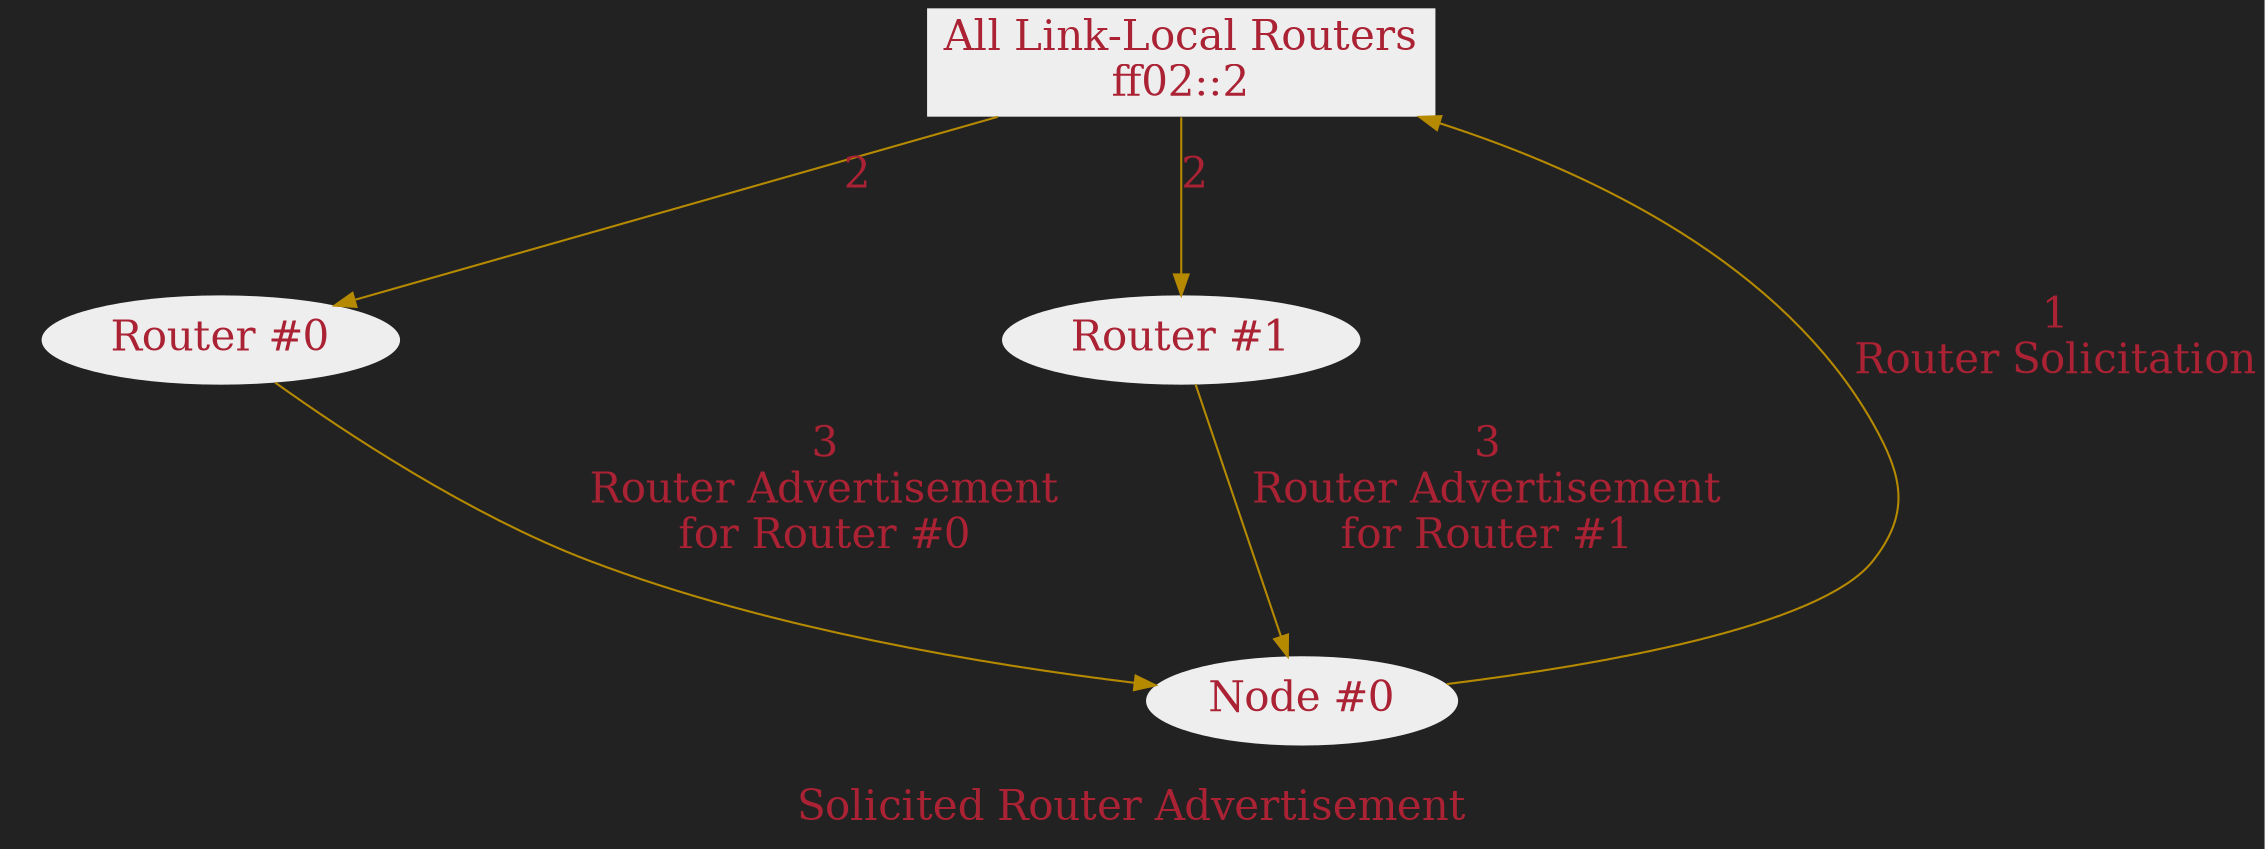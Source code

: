 digraph SRA {
    label="Solicited Router Advertisement"
    compound=true
    splines=true
    nodesep=4
    color=none
    fontcolor="#aa2233"
    fontsize=20
    bgcolor="#222222"
    edge[color="#b58900", fontcolor="#aa2233", fontsize=20]
    node[fontcolor="#aa2233", fontsize=20]
    subgraph cluster0 {
        style="invis"
        label="Routers"
        router0[
            label="Router #0"
            style=filled
            color=none
            fillcolor="#eeeeee"
        ]
        router1[
            label="Router #1"
            style=filled
            color=none
            fillcolor="#eeeeee"
        ]
    }
    all_routers[
        label="All Link-Local Routers\nff02::2"
        style=filled
        color=none
        fillcolor="#eeeeee"
        shape=rectangle
    ]
    subgraph cluster1 {
        label="Nodes"
        style="invis"
        node0[
            label="Node #0"
            style=filled
            color=none
            fillcolor="#eeeeee"
        ]
    }
    node0 -> all_routers[label="1\nRouter Solicitation"]
    all_routers -> router0[label="2"]
    all_routers -> router1[label="2"]
    router0 -> node0[label="3\nRouter Advertisement\nfor Router #0"]
    router1 -> node0[label="3\nRouter Advertisement\nfor Router #1"]
}
